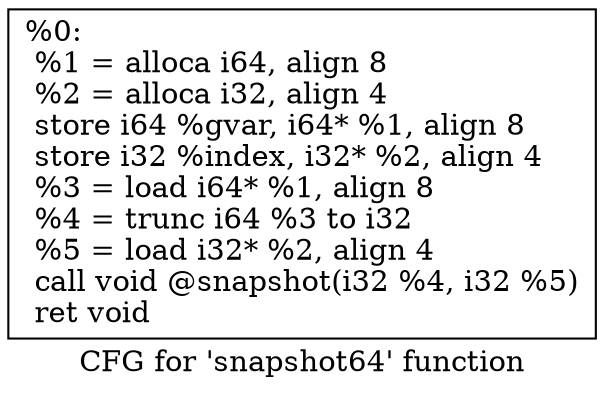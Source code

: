 digraph "CFG for 'snapshot64' function" {
	label="CFG for 'snapshot64' function";

	Node0x2bd5600 [shape=record,label="{%0:\l  %1 = alloca i64, align 8\l  %2 = alloca i32, align 4\l  store i64 %gvar, i64* %1, align 8\l  store i32 %index, i32* %2, align 4\l  %3 = load i64* %1, align 8\l  %4 = trunc i64 %3 to i32\l  %5 = load i32* %2, align 4\l  call void @snapshot(i32 %4, i32 %5)\l  ret void\l}"];
}

